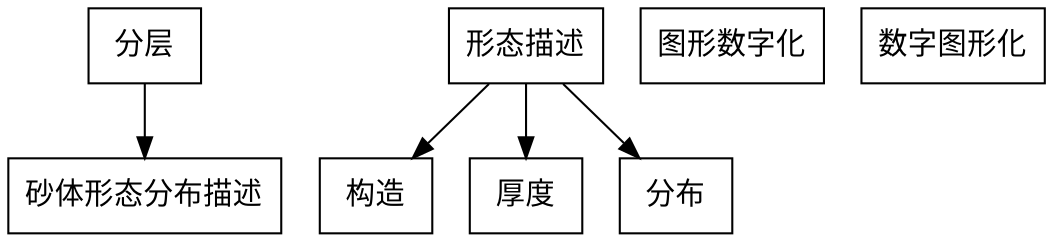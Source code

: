 digraph developedGeology
{

edge [fontname="FangSong"];

node [shape=box, fontname="Aral" size="20,20"];

{
	分层->砂体形态分布描述;
	形态描述->构造;
	形态描述->厚度;
	形态描述->分布;
}

{
    图形数字化;
	数字图形化;
}
  
}